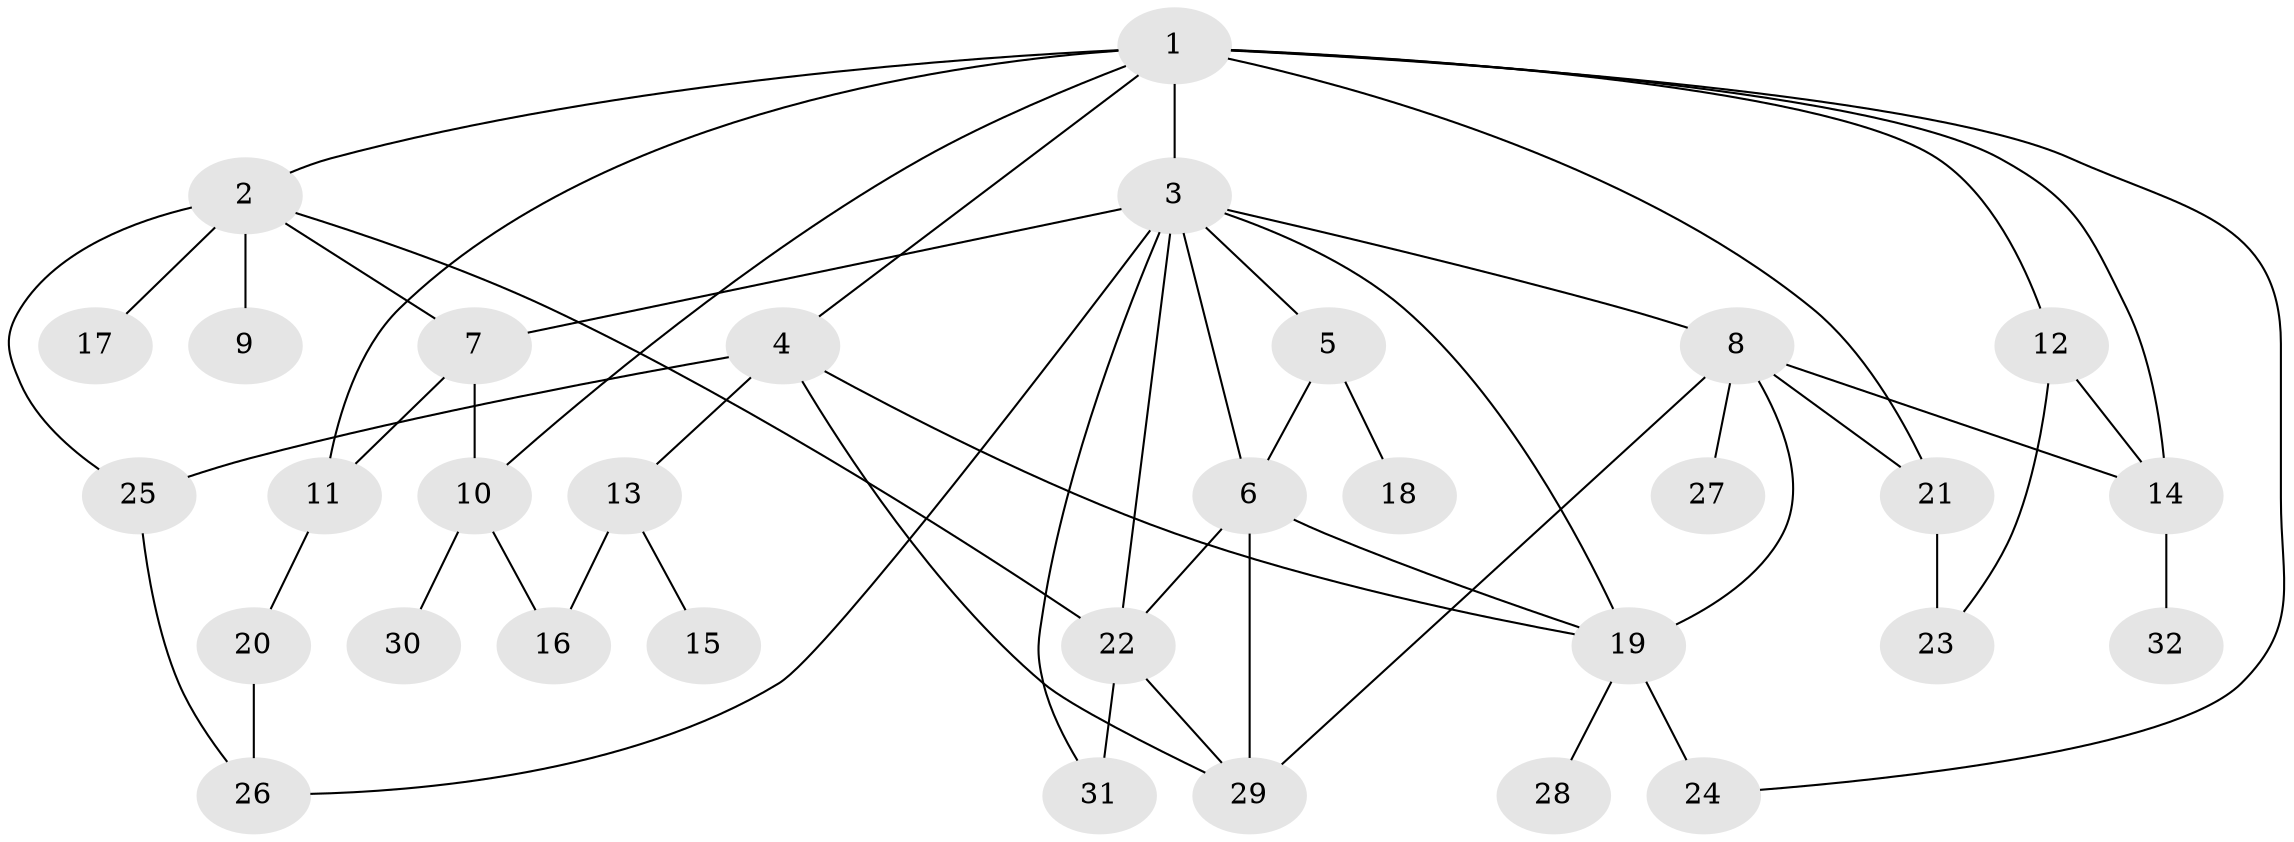 // original degree distribution, {9: 0.015873015873015872, 6: 0.031746031746031744, 5: 0.047619047619047616, 3: 0.25396825396825395, 2: 0.31746031746031744, 4: 0.14285714285714285, 1: 0.19047619047619047}
// Generated by graph-tools (version 1.1) at 2025/34/03/09/25 02:34:32]
// undirected, 32 vertices, 53 edges
graph export_dot {
graph [start="1"]
  node [color=gray90,style=filled];
  1;
  2;
  3;
  4;
  5;
  6;
  7;
  8;
  9;
  10;
  11;
  12;
  13;
  14;
  15;
  16;
  17;
  18;
  19;
  20;
  21;
  22;
  23;
  24;
  25;
  26;
  27;
  28;
  29;
  30;
  31;
  32;
  1 -- 2 [weight=1.0];
  1 -- 3 [weight=1.0];
  1 -- 4 [weight=1.0];
  1 -- 10 [weight=1.0];
  1 -- 11 [weight=1.0];
  1 -- 12 [weight=1.0];
  1 -- 14 [weight=1.0];
  1 -- 21 [weight=1.0];
  1 -- 24 [weight=1.0];
  2 -- 7 [weight=1.0];
  2 -- 9 [weight=1.0];
  2 -- 17 [weight=1.0];
  2 -- 22 [weight=1.0];
  2 -- 25 [weight=1.0];
  3 -- 5 [weight=1.0];
  3 -- 6 [weight=1.0];
  3 -- 7 [weight=1.0];
  3 -- 8 [weight=1.0];
  3 -- 19 [weight=1.0];
  3 -- 22 [weight=1.0];
  3 -- 26 [weight=1.0];
  3 -- 31 [weight=1.0];
  4 -- 13 [weight=1.0];
  4 -- 19 [weight=1.0];
  4 -- 25 [weight=1.0];
  4 -- 29 [weight=1.0];
  5 -- 6 [weight=1.0];
  5 -- 18 [weight=1.0];
  6 -- 19 [weight=1.0];
  6 -- 22 [weight=1.0];
  6 -- 29 [weight=1.0];
  7 -- 10 [weight=1.0];
  7 -- 11 [weight=1.0];
  8 -- 14 [weight=1.0];
  8 -- 19 [weight=1.0];
  8 -- 21 [weight=1.0];
  8 -- 27 [weight=1.0];
  8 -- 29 [weight=1.0];
  10 -- 16 [weight=1.0];
  10 -- 30 [weight=1.0];
  11 -- 20 [weight=1.0];
  12 -- 14 [weight=1.0];
  12 -- 23 [weight=1.0];
  13 -- 15 [weight=1.0];
  13 -- 16 [weight=1.0];
  14 -- 32 [weight=1.0];
  19 -- 24 [weight=2.0];
  19 -- 28 [weight=1.0];
  20 -- 26 [weight=1.0];
  21 -- 23 [weight=2.0];
  22 -- 29 [weight=1.0];
  22 -- 31 [weight=2.0];
  25 -- 26 [weight=1.0];
}
